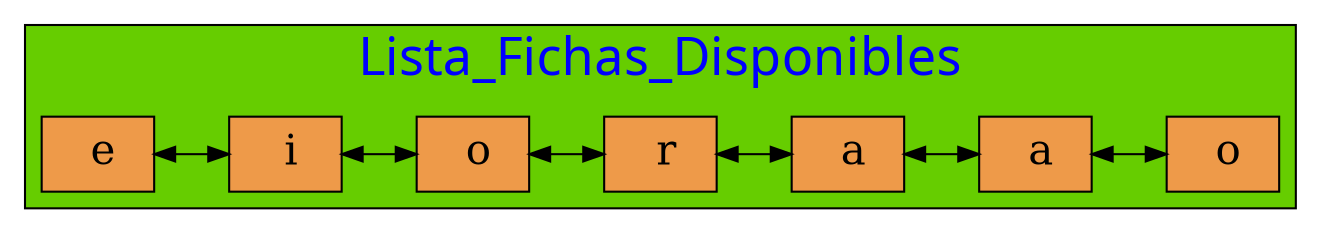 digraph Lista_Doble{

graph[ranksep= "0.5",nodesep= "0.5"];
node[fontcolor=black shape=box style=filled fillcolor=tan2 fontsize=20];

subgraph cluster_1 {

fontname=algerian
fontsize=25;
label="Lista_Fichas_Disponibles";
fontcolor=blue
style=filled
fillcolor=chartreuse3
labelloc=t;{rank=same;
25770483472[label=" e"];
25770483392[label=" i"];
25770483312[label=" o"];
25770483232[label=" r"];
25770483152[label=" a"];
25770483072[label=" a"];
25770482992[label=" o"];
};

25770483472->
25770483392->
25770483312->
25770483232->
25770483152->
25770483072->
25770482992
[dir=both  color=black];

 }

}
